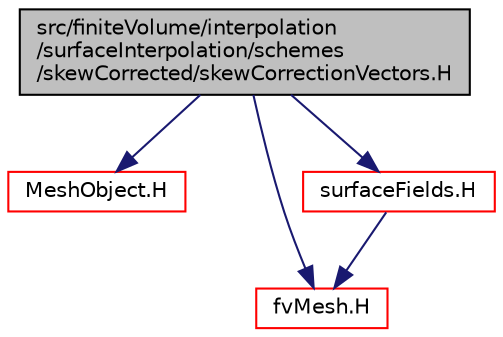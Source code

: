 digraph "src/finiteVolume/interpolation/surfaceInterpolation/schemes/skewCorrected/skewCorrectionVectors.H"
{
  bgcolor="transparent";
  edge [fontname="Helvetica",fontsize="10",labelfontname="Helvetica",labelfontsize="10"];
  node [fontname="Helvetica",fontsize="10",shape=record];
  Node0 [label="src/finiteVolume/interpolation\l/surfaceInterpolation/schemes\l/skewCorrected/skewCorrectionVectors.H",height=0.2,width=0.4,color="black", fillcolor="grey75", style="filled", fontcolor="black"];
  Node0 -> Node1 [color="midnightblue",fontsize="10",style="solid",fontname="Helvetica"];
  Node1 [label="MeshObject.H",height=0.2,width=0.4,color="red",URL="$a11933.html"];
  Node0 -> Node87 [color="midnightblue",fontsize="10",style="solid",fontname="Helvetica"];
  Node87 [label="fvMesh.H",height=0.2,width=0.4,color="red",URL="$a03719.html"];
  Node0 -> Node284 [color="midnightblue",fontsize="10",style="solid",fontname="Helvetica"];
  Node284 [label="surfaceFields.H",height=0.2,width=0.4,color="red",URL="$a02897.html",tooltip="Foam::surfaceFields. "];
  Node284 -> Node87 [color="midnightblue",fontsize="10",style="solid",fontname="Helvetica"];
}

